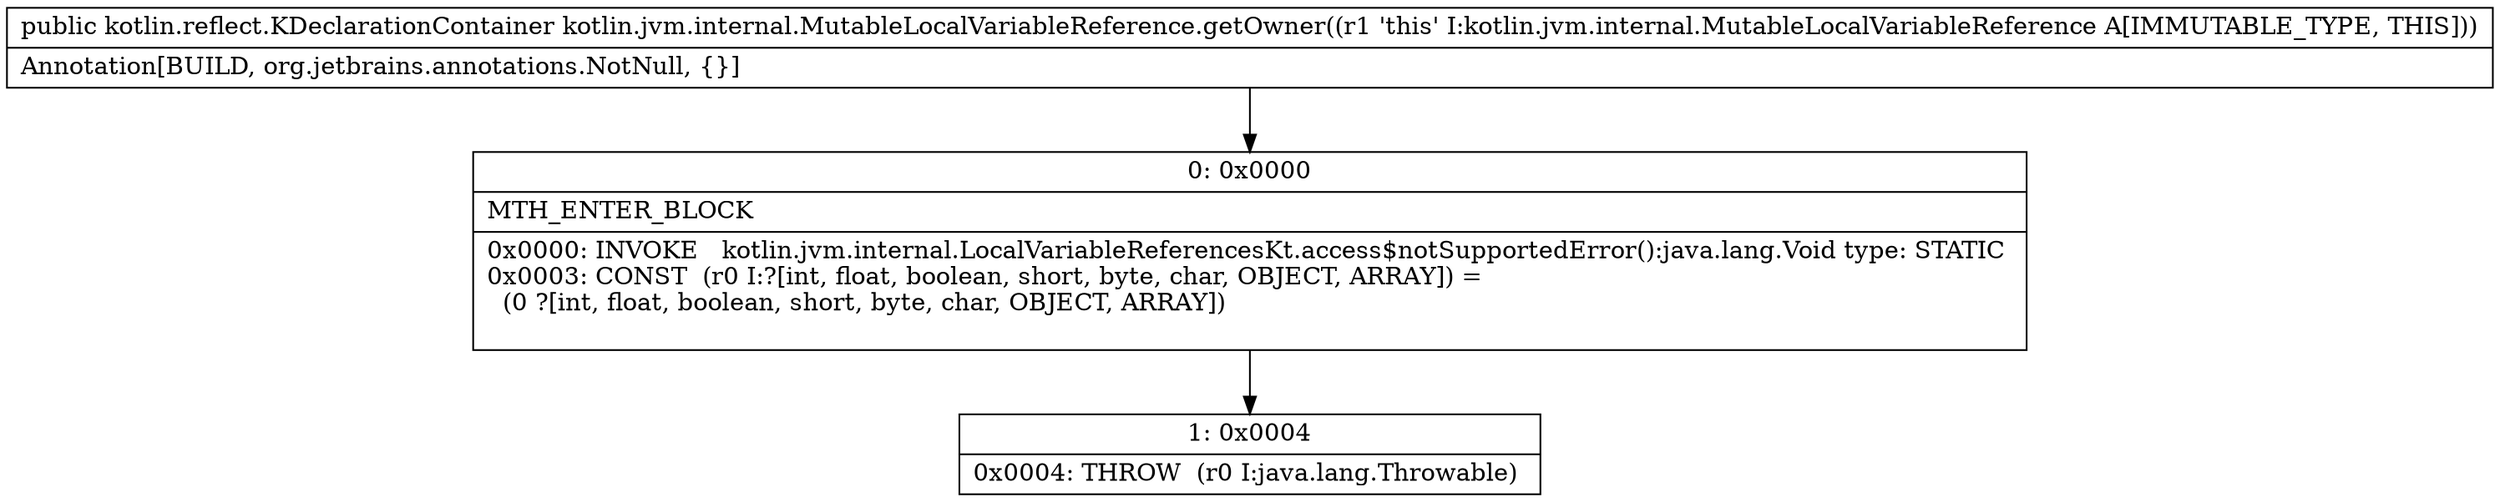 digraph "CFG forkotlin.jvm.internal.MutableLocalVariableReference.getOwner()Lkotlin\/reflect\/KDeclarationContainer;" {
Node_0 [shape=record,label="{0\:\ 0x0000|MTH_ENTER_BLOCK\l|0x0000: INVOKE   kotlin.jvm.internal.LocalVariableReferencesKt.access$notSupportedError():java.lang.Void type: STATIC \l0x0003: CONST  (r0 I:?[int, float, boolean, short, byte, char, OBJECT, ARRAY]) = \l  (0 ?[int, float, boolean, short, byte, char, OBJECT, ARRAY])\l \l}"];
Node_1 [shape=record,label="{1\:\ 0x0004|0x0004: THROW  (r0 I:java.lang.Throwable) \l}"];
MethodNode[shape=record,label="{public kotlin.reflect.KDeclarationContainer kotlin.jvm.internal.MutableLocalVariableReference.getOwner((r1 'this' I:kotlin.jvm.internal.MutableLocalVariableReference A[IMMUTABLE_TYPE, THIS]))  | Annotation[BUILD, org.jetbrains.annotations.NotNull, \{\}]\l}"];
MethodNode -> Node_0;
Node_0 -> Node_1;
}

